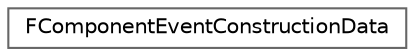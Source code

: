 digraph "Graphical Class Hierarchy"
{
 // INTERACTIVE_SVG=YES
 // LATEX_PDF_SIZE
  bgcolor="transparent";
  edge [fontname=Helvetica,fontsize=10,labelfontname=Helvetica,labelfontsize=10];
  node [fontname=Helvetica,fontsize=10,shape=box,height=0.2,width=0.4];
  rankdir="LR";
  Node0 [id="Node000000",label="FComponentEventConstructionData",height=0.2,width=0.4,color="grey40", fillcolor="white", style="filled",URL="$dc/d3c/structFComponentEventConstructionData.html",tooltip="The structure used to construct the \"Add Event\" menu entries."];
}
